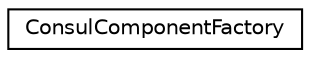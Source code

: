 digraph "Graphical Class Hierarchy"
{
  edge [fontname="Helvetica",fontsize="10",labelfontname="Helvetica",labelfontsize="10"];
  node [fontname="Helvetica",fontsize="10",shape=record];
  rankdir="LR";
  Node1 [label="ConsulComponentFactory",height=0.2,width=0.4,color="black", fillcolor="white", style="filled",URL="$classConsulComponentFactory.html",tooltip="The Consul Service Component Factory. "];
}
